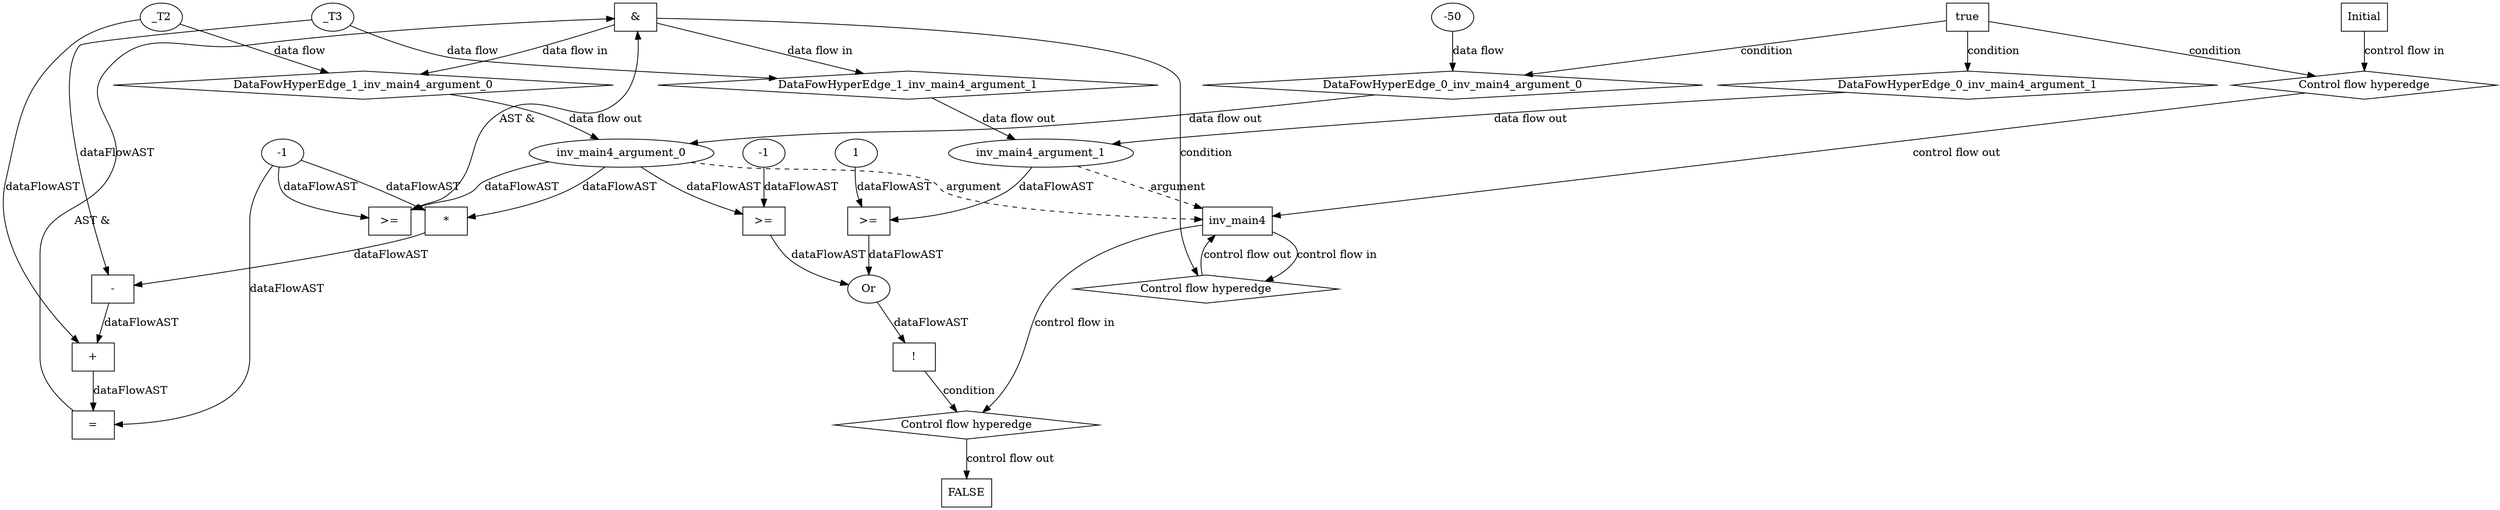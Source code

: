 digraph dag {
"inv_main4" [label="inv_main4" nodeName="inv_main4" class=cfn  shape="rect"];
FALSE [label="FALSE" nodeName=FALSE class=cfn  shape="rect"];
Initial [label="Initial" nodeName=Initial class=cfn  shape="rect"];
ControlFowHyperEdge_0 [label="Control flow hyperedge" nodeName=ControlFowHyperEdge_0 class=controlFlowHyperEdge shape="diamond"];
"Initial" -> ControlFowHyperEdge_0 [label="control flow in"]
ControlFowHyperEdge_0 -> "inv_main4" [label="control flow out"]
ControlFowHyperEdge_1 [label="Control flow hyperedge" nodeName=ControlFowHyperEdge_1 class=controlFlowHyperEdge shape="diamond"];
"inv_main4" -> ControlFowHyperEdge_1 [label="control flow in"]
ControlFowHyperEdge_1 -> "inv_main4" [label="control flow out"]
ControlFowHyperEdge_2 [label="Control flow hyperedge" nodeName=ControlFowHyperEdge_2 class=controlFlowHyperEdge shape="diamond"];
"inv_main4" -> ControlFowHyperEdge_2 [label="control flow in"]
ControlFowHyperEdge_2 -> "FALSE" [label="control flow out"]
"inv_main4_argument_0" [label="inv_main4_argument_0" nodeName=argument0 class=argument  head="inv_main4" shape="oval"];
"inv_main4_argument_0" -> "inv_main4"[label="argument" style="dashed"]
"inv_main4_argument_1" [label="inv_main4_argument_1" nodeName=argument1 class=argument  head="inv_main4" shape="oval"];
"inv_main4_argument_1" -> "inv_main4"[label="argument" style="dashed"]

"true_0" [label="true" nodeName="true_0" class=true shape="rect"];
"true_0" -> "ControlFowHyperEdge_0" [label="condition"];
"xxxinv_main4___Initial_0xxxdataFlow_0_node_0" [label="-50" nodeName="xxxinv_main4___Initial_0xxxdataFlow_0_node_0" class=Literal ];

"xxxinv_main4___Initial_0xxxdataFlow_0_node_0" -> "DataFowHyperEdge_0_inv_main4_argument_0" [label="data flow"];
"xxxinv_main4___inv_main4_1xxx_and" [label="&" nodeName="xxxinv_main4___inv_main4_1xxx_and" class=Operator shape="rect"];
"xxxinv_main4___inv_main4_1xxxguard_0_node_0" [label=">=" nodeName="xxxinv_main4___inv_main4_1xxxguard_0_node_0" class=Operator  shape="rect"];
"xxxinv_main4___inv_main4_1xxxguard_0_node_1" [label="-1" nodeName="xxxinv_main4___inv_main4_1xxxguard_0_node_1" class=Literal ];
"xxxinv_main4___inv_main4_1xxxguard_0_node_1" -> "xxxinv_main4___inv_main4_1xxxguard_0_node_0"[label="dataFlowAST"]
"inv_main4_argument_0" -> "xxxinv_main4___inv_main4_1xxxguard_0_node_0"[label="dataFlowAST"]

"xxxinv_main4___inv_main4_1xxxguard_0_node_0" -> "xxxinv_main4___inv_main4_1xxx_and" [label="AST &"];
"xxxinv_main4___inv_main4_1xxxguard1_node_0" [label="=" nodeName="xxxinv_main4___inv_main4_1xxxguard1_node_0" class=Operator  shape="rect"];
"xxxinv_main4___inv_main4_1xxxguard1_node_1" [label="+" nodeName="xxxinv_main4___inv_main4_1xxxguard1_node_1" class= Operator shape="rect"];
"xxxinv_main4___inv_main4_1xxxguard1_node_3" [label="-" nodeName="xxxinv_main4___inv_main4_1xxxguard1_node_3" class= Operator shape="rect"];
"xxxinv_main4___inv_main4_1xxxguard1_node_4" [label="*" nodeName="xxxinv_main4___inv_main4_1xxxguard1_node_4" class=Operator  shape="rect"];
"xxxinv_main4___inv_main4_1xxxguard_0_node_1" [label="-1" nodeName="xxxinv_main4___inv_main4_1xxxguard_0_node_1" class=Coeff ];
"xxxinv_main4___inv_main4_1xxxguard1_node_1" -> "xxxinv_main4___inv_main4_1xxxguard1_node_0"[label="dataFlowAST"]
"xxxinv_main4___inv_main4_1xxxguard_0_node_1" -> "xxxinv_main4___inv_main4_1xxxguard1_node_0"[label="dataFlowAST"]
"xxxinv_main4___inv_main4_1xxxdataFlow_0_node_0" -> "xxxinv_main4___inv_main4_1xxxguard1_node_1"[label="dataFlowAST"]
"xxxinv_main4___inv_main4_1xxxguard1_node_3" -> "xxxinv_main4___inv_main4_1xxxguard1_node_1"[label="dataFlowAST"]
"xxxinv_main4___inv_main4_1xxxguard1_node_4" -> "xxxinv_main4___inv_main4_1xxxguard1_node_3"[label="dataFlowAST"]
"xxxinv_main4___inv_main4_1xxxdataFlow1_node_0" -> "xxxinv_main4___inv_main4_1xxxguard1_node_3"[label="dataFlowAST"]
"xxxinv_main4___inv_main4_1xxxguard_0_node_1" -> "xxxinv_main4___inv_main4_1xxxguard1_node_4"[label="dataFlowAST"]
"inv_main4_argument_0" -> "xxxinv_main4___inv_main4_1xxxguard1_node_4"[label="dataFlowAST"]

"xxxinv_main4___inv_main4_1xxxguard1_node_0" -> "xxxinv_main4___inv_main4_1xxx_and" [label="AST &"];
"xxxinv_main4___inv_main4_1xxx_and" -> "ControlFowHyperEdge_1" [label="condition"];
"xxxinv_main4___inv_main4_1xxxdataFlow_0_node_0" [label="_T2" nodeName="xxxinv_main4___inv_main4_1xxxdataFlow_0_node_0" class=Constant ];

"xxxinv_main4___inv_main4_1xxxdataFlow_0_node_0" -> "DataFowHyperEdge_1_inv_main4_argument_0" [label="data flow"];
"xxxinv_main4___inv_main4_1xxxdataFlow1_node_0" [label="_T3" nodeName="xxxinv_main4___inv_main4_1xxxdataFlow1_node_0" class=Constant ];

"xxxinv_main4___inv_main4_1xxxdataFlow1_node_0" -> "DataFowHyperEdge_1_inv_main4_argument_1" [label="data flow"];
"xxxFALSE___inv_main4_2xxxguard_0_node_0" [label="!" nodeName="xxxFALSE___inv_main4_2xxxguard_0_node_0" class=Operator shape="rect"];
"xxxFALSE___inv_main4_2xxxguard_0_node_1" [label="Or" nodeName="xxxFALSE___inv_main4_2xxxguard_0_node_1" class=Operator ];
"xxxFALSE___inv_main4_2xxxguard_0_node_2" [label=">=" nodeName="xxxFALSE___inv_main4_2xxxguard_0_node_2" class=Operator  shape="rect"];
"xxxFALSE___inv_main4_2xxxguard_0_node_3" [label="-1" nodeName="xxxFALSE___inv_main4_2xxxguard_0_node_3" class=Literal ];
"xxxFALSE___inv_main4_2xxxguard_0_node_5" [label=">=" nodeName="xxxFALSE___inv_main4_2xxxguard_0_node_5" class=Operator  shape="rect"];
"xxxFALSE___inv_main4_2xxxguard_0_node_7" [label="1" nodeName="xxxFALSE___inv_main4_2xxxguard_0_node_7" class=Literal ];
"xxxFALSE___inv_main4_2xxxguard_0_node_1" -> "xxxFALSE___inv_main4_2xxxguard_0_node_0"[label="dataFlowAST"]
"xxxFALSE___inv_main4_2xxxguard_0_node_2" -> "xxxFALSE___inv_main4_2xxxguard_0_node_1"[label="dataFlowAST"]
"xxxFALSE___inv_main4_2xxxguard_0_node_5" -> "xxxFALSE___inv_main4_2xxxguard_0_node_1"[label="dataFlowAST"]
"xxxFALSE___inv_main4_2xxxguard_0_node_3" -> "xxxFALSE___inv_main4_2xxxguard_0_node_2"[label="dataFlowAST"]
"inv_main4_argument_0" -> "xxxFALSE___inv_main4_2xxxguard_0_node_2"[label="dataFlowAST"]
"inv_main4_argument_1" -> "xxxFALSE___inv_main4_2xxxguard_0_node_5"[label="dataFlowAST"]
"xxxFALSE___inv_main4_2xxxguard_0_node_7" -> "xxxFALSE___inv_main4_2xxxguard_0_node_5"[label="dataFlowAST"]

"xxxFALSE___inv_main4_2xxxguard_0_node_0" -> "ControlFowHyperEdge_2" [label="condition"];
"DataFowHyperEdge_0_inv_main4_argument_0" [label="DataFowHyperEdge_0_inv_main4_argument_0" nodeName="DataFowHyperEdge_0_inv_main4_argument_0" class=DataFlowHyperedge shape="diamond"];
"DataFowHyperEdge_0_inv_main4_argument_0" -> "inv_main4_argument_0"[label="data flow out"]
"true_0" -> "DataFowHyperEdge_0_inv_main4_argument_0" [label="condition"];
"DataFowHyperEdge_0_inv_main4_argument_1" [label="DataFowHyperEdge_0_inv_main4_argument_1" nodeName="DataFowHyperEdge_0_inv_main4_argument_1" class=DataFlowHyperedge shape="diamond"];
"DataFowHyperEdge_0_inv_main4_argument_1" -> "inv_main4_argument_1"[label="data flow out"]
"true_0" -> "DataFowHyperEdge_0_inv_main4_argument_1" [label="condition"];
"DataFowHyperEdge_1_inv_main4_argument_0" [label="DataFowHyperEdge_1_inv_main4_argument_0" nodeName="DataFowHyperEdge_1_inv_main4_argument_0" class=DataFlowHyperedge shape="diamond"];
"DataFowHyperEdge_1_inv_main4_argument_0" -> "inv_main4_argument_0"[label="data flow out"]
"xxxinv_main4___inv_main4_1xxx_and" -> "DataFowHyperEdge_1_inv_main4_argument_0"[label="data flow in"]
"DataFowHyperEdge_1_inv_main4_argument_1" [label="DataFowHyperEdge_1_inv_main4_argument_1" nodeName="DataFowHyperEdge_1_inv_main4_argument_1" class=DataFlowHyperedge shape="diamond"];
"DataFowHyperEdge_1_inv_main4_argument_1" -> "inv_main4_argument_1"[label="data flow out"]
"xxxinv_main4___inv_main4_1xxx_and" -> "DataFowHyperEdge_1_inv_main4_argument_1"[label="data flow in"]




}
